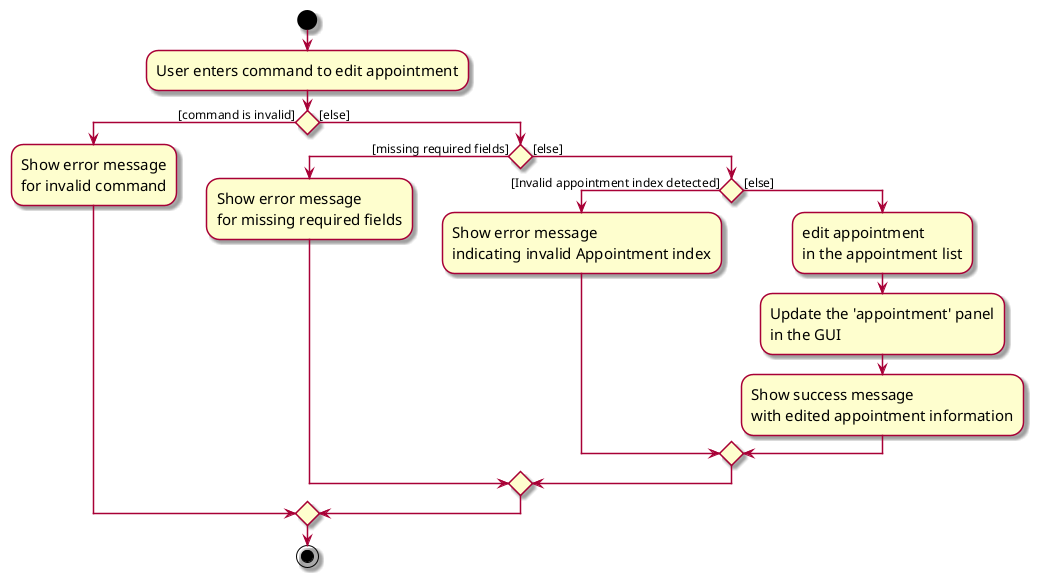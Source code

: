 @startuml
skin rose
skinparam ActivityFontSize 15
skinparam ArrowFontSize 12

start
:User enters command to edit appointment;

if () then ([command is invalid])
    :Show error message\nfor invalid command;
else ([else])
    if () then ([missing required fields])
        :Show error message\nfor missing required fields;
    else ([else])
        if () then ([Invalid appointment index detected])
            :Show error message\nindicating invalid Appointment index;
            else ([else])
                 :edit appointment\nin the appointment list;
                 :Update the 'appointment' panel\nin the GUI;
                 :Show success message\nwith edited appointment information;
        endif;
    endif
endif

stop
@enduml
